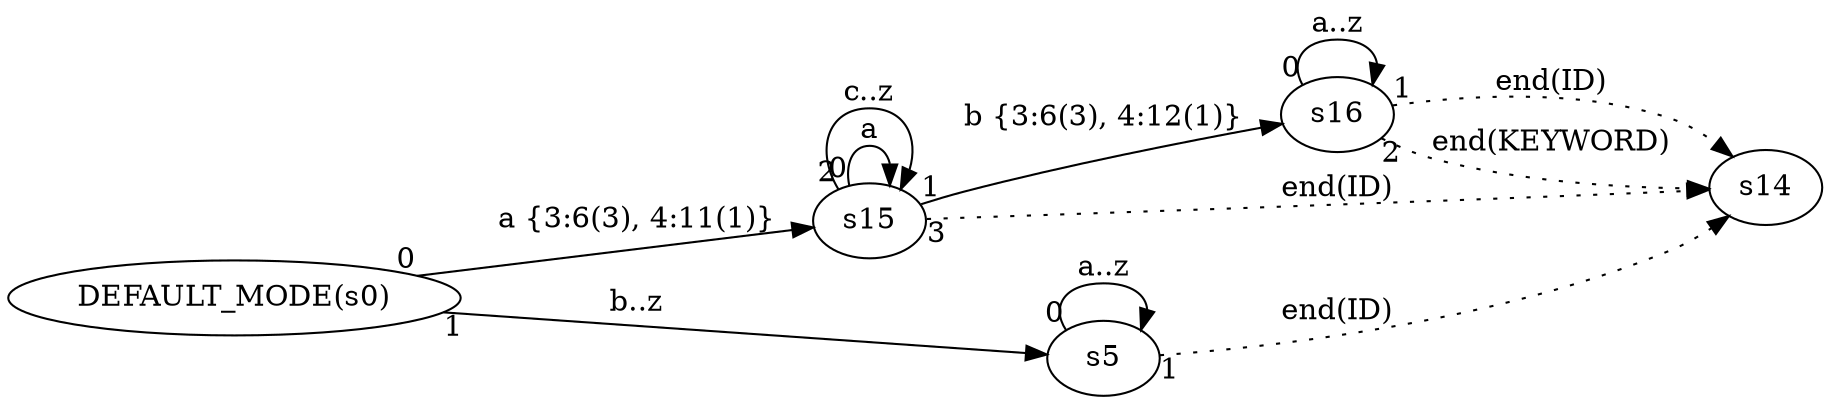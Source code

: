 digraph ATN {
  rankdir=LR;

  "DEFAULT_MODE(s0)" -> s15 [label="a {3:6(3), 4:11(1)}" taillabel=0]
  s15 -> s15 [label=a taillabel=0]
  s15 -> s16 [label="b {3:6(3), 4:12(1)}" taillabel=1]
  s16 -> s16 [label="a..z" taillabel=0]
  s16 -> s14 [label="end(ID)" taillabel=1 style=dotted]
  s16 -> s14 [label="end(KEYWORD)" taillabel=2 style=dotted]
  s15 -> s15 [label="c..z" taillabel=2]
  s15 -> s14 [label="end(ID)" taillabel=3 style=dotted]
  "DEFAULT_MODE(s0)" -> s5 [label="b..z" taillabel=1]
  s5 -> s5 [label="a..z" taillabel=0]
  s5 -> s14 [label="end(ID)" taillabel=1 style=dotted]
}
